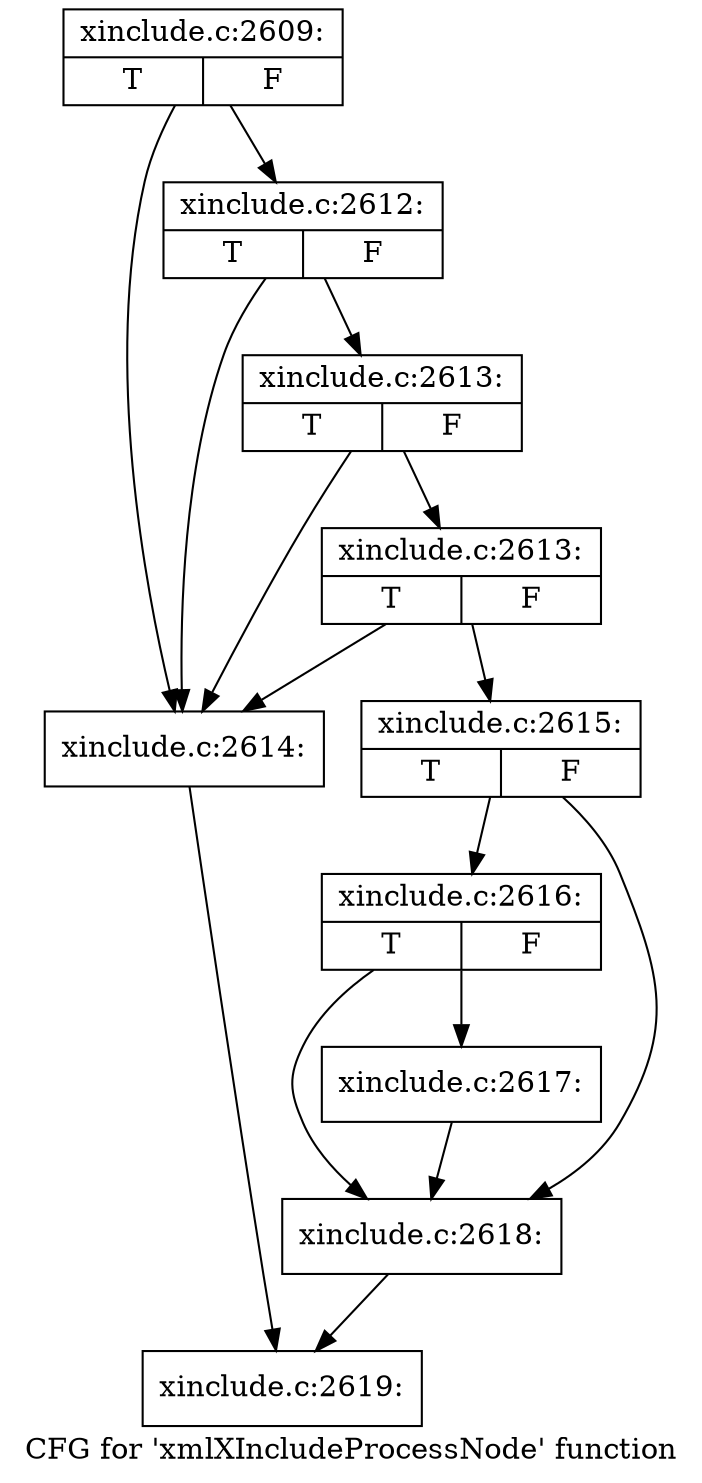 digraph "CFG for 'xmlXIncludeProcessNode' function" {
	label="CFG for 'xmlXIncludeProcessNode' function";

	Node0x546b830 [shape=record,label="{xinclude.c:2609:|{<s0>T|<s1>F}}"];
	Node0x546b830 -> Node0x53e6a80;
	Node0x546b830 -> Node0x53e6c20;
	Node0x53e6c20 [shape=record,label="{xinclude.c:2612:|{<s0>T|<s1>F}}"];
	Node0x53e6c20 -> Node0x53e6a80;
	Node0x53e6c20 -> Node0x53e6ba0;
	Node0x53e6ba0 [shape=record,label="{xinclude.c:2613:|{<s0>T|<s1>F}}"];
	Node0x53e6ba0 -> Node0x53e6a80;
	Node0x53e6ba0 -> Node0x53e6b20;
	Node0x53e6b20 [shape=record,label="{xinclude.c:2613:|{<s0>T|<s1>F}}"];
	Node0x53e6b20 -> Node0x53e6a80;
	Node0x53e6b20 -> Node0x53e6ad0;
	Node0x53e6a80 [shape=record,label="{xinclude.c:2614:}"];
	Node0x53e6a80 -> Node0x546bab0;
	Node0x53e6ad0 [shape=record,label="{xinclude.c:2615:|{<s0>T|<s1>F}}"];
	Node0x53e6ad0 -> Node0x546ddc0;
	Node0x53e6ad0 -> Node0x546dd70;
	Node0x546ddc0 [shape=record,label="{xinclude.c:2616:|{<s0>T|<s1>F}}"];
	Node0x546ddc0 -> Node0x546dd20;
	Node0x546ddc0 -> Node0x546dd70;
	Node0x546dd20 [shape=record,label="{xinclude.c:2617:}"];
	Node0x546dd20 -> Node0x546dd70;
	Node0x546dd70 [shape=record,label="{xinclude.c:2618:}"];
	Node0x546dd70 -> Node0x546bab0;
	Node0x546bab0 [shape=record,label="{xinclude.c:2619:}"];
}

